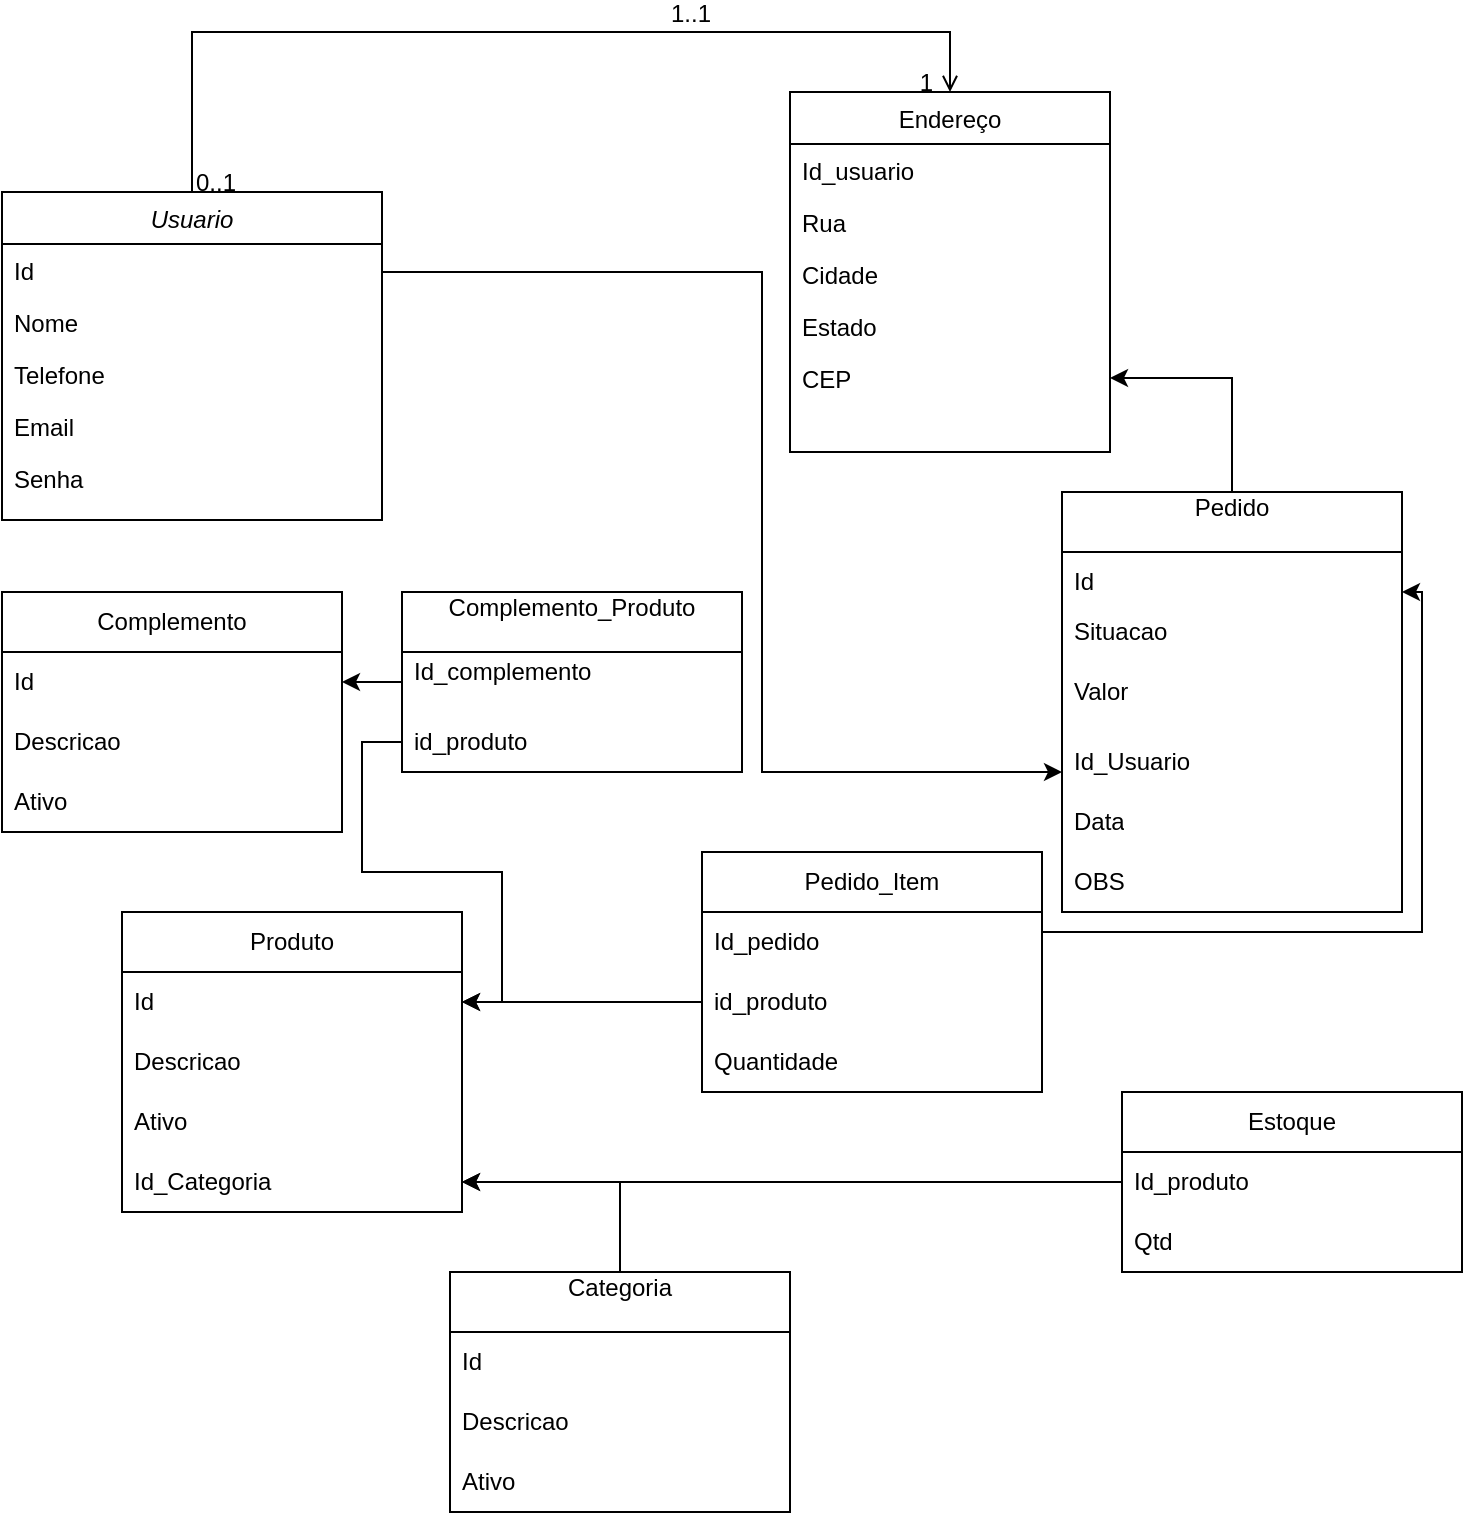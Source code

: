 <mxfile version="24.7.16">
  <diagram id="C5RBs43oDa-KdzZeNtuy" name="Page-1">
    <mxGraphModel dx="1678" dy="879" grid="1" gridSize="10" guides="1" tooltips="1" connect="1" arrows="1" fold="1" page="1" pageScale="1" pageWidth="827" pageHeight="1169" math="0" shadow="0">
      <root>
        <mxCell id="WIyWlLk6GJQsqaUBKTNV-0" />
        <mxCell id="WIyWlLk6GJQsqaUBKTNV-1" parent="WIyWlLk6GJQsqaUBKTNV-0" />
        <mxCell id="zkfFHV4jXpPFQw0GAbJ--0" value="Usuario" style="swimlane;fontStyle=2;align=center;verticalAlign=top;childLayout=stackLayout;horizontal=1;startSize=26;horizontalStack=0;resizeParent=1;resizeLast=0;collapsible=1;marginBottom=0;rounded=0;shadow=0;strokeWidth=1;" parent="WIyWlLk6GJQsqaUBKTNV-1" vertex="1">
          <mxGeometry x="20" y="260" width="190" height="164" as="geometry">
            <mxRectangle x="230" y="140" width="160" height="26" as="alternateBounds" />
          </mxGeometry>
        </mxCell>
        <mxCell id="Dvmv3n_gKmT0GNn8VjoT-4" value="Id" style="text;align=left;verticalAlign=top;spacingLeft=4;spacingRight=4;overflow=hidden;rotatable=0;points=[[0,0.5],[1,0.5]];portConstraint=eastwest;rounded=0;shadow=0;html=0;" vertex="1" parent="zkfFHV4jXpPFQw0GAbJ--0">
          <mxGeometry y="26" width="190" height="26" as="geometry" />
        </mxCell>
        <mxCell id="zkfFHV4jXpPFQw0GAbJ--1" value="Nome" style="text;align=left;verticalAlign=top;spacingLeft=4;spacingRight=4;overflow=hidden;rotatable=0;points=[[0,0.5],[1,0.5]];portConstraint=eastwest;" parent="zkfFHV4jXpPFQw0GAbJ--0" vertex="1">
          <mxGeometry y="52" width="190" height="26" as="geometry" />
        </mxCell>
        <mxCell id="zkfFHV4jXpPFQw0GAbJ--2" value="Telefone" style="text;align=left;verticalAlign=top;spacingLeft=4;spacingRight=4;overflow=hidden;rotatable=0;points=[[0,0.5],[1,0.5]];portConstraint=eastwest;rounded=0;shadow=0;html=0;" parent="zkfFHV4jXpPFQw0GAbJ--0" vertex="1">
          <mxGeometry y="78" width="190" height="26" as="geometry" />
        </mxCell>
        <mxCell id="zkfFHV4jXpPFQw0GAbJ--3" value="Email &#xa;" style="text;align=left;verticalAlign=top;spacingLeft=4;spacingRight=4;overflow=hidden;rotatable=0;points=[[0,0.5],[1,0.5]];portConstraint=eastwest;rounded=0;shadow=0;html=0;" parent="zkfFHV4jXpPFQw0GAbJ--0" vertex="1">
          <mxGeometry y="104" width="190" height="26" as="geometry" />
        </mxCell>
        <mxCell id="Dvmv3n_gKmT0GNn8VjoT-44" value="Senha&#xa;" style="text;align=left;verticalAlign=top;spacingLeft=4;spacingRight=4;overflow=hidden;rotatable=0;points=[[0,0.5],[1,0.5]];portConstraint=eastwest;rounded=0;shadow=0;html=0;" vertex="1" parent="zkfFHV4jXpPFQw0GAbJ--0">
          <mxGeometry y="130" width="190" height="26" as="geometry" />
        </mxCell>
        <mxCell id="zkfFHV4jXpPFQw0GAbJ--17" value="Endereço&#xa;" style="swimlane;fontStyle=0;align=center;verticalAlign=top;childLayout=stackLayout;horizontal=1;startSize=26;horizontalStack=0;resizeParent=1;resizeLast=0;collapsible=1;marginBottom=0;rounded=0;shadow=0;strokeWidth=1;" parent="WIyWlLk6GJQsqaUBKTNV-1" vertex="1">
          <mxGeometry x="414" y="210" width="160" height="180" as="geometry">
            <mxRectangle x="550" y="140" width="160" height="26" as="alternateBounds" />
          </mxGeometry>
        </mxCell>
        <mxCell id="Dvmv3n_gKmT0GNn8VjoT-9" value="Id_usuario&#xa;" style="text;align=left;verticalAlign=top;spacingLeft=4;spacingRight=4;overflow=hidden;rotatable=0;points=[[0,0.5],[1,0.5]];portConstraint=eastwest;rounded=0;shadow=0;html=0;" vertex="1" parent="zkfFHV4jXpPFQw0GAbJ--17">
          <mxGeometry y="26" width="160" height="26" as="geometry" />
        </mxCell>
        <mxCell id="zkfFHV4jXpPFQw0GAbJ--18" value="Rua" style="text;align=left;verticalAlign=top;spacingLeft=4;spacingRight=4;overflow=hidden;rotatable=0;points=[[0,0.5],[1,0.5]];portConstraint=eastwest;" parent="zkfFHV4jXpPFQw0GAbJ--17" vertex="1">
          <mxGeometry y="52" width="160" height="26" as="geometry" />
        </mxCell>
        <mxCell id="zkfFHV4jXpPFQw0GAbJ--19" value="Cidade" style="text;align=left;verticalAlign=top;spacingLeft=4;spacingRight=4;overflow=hidden;rotatable=0;points=[[0,0.5],[1,0.5]];portConstraint=eastwest;rounded=0;shadow=0;html=0;" parent="zkfFHV4jXpPFQw0GAbJ--17" vertex="1">
          <mxGeometry y="78" width="160" height="26" as="geometry" />
        </mxCell>
        <mxCell id="zkfFHV4jXpPFQw0GAbJ--20" value="Estado&#xa;" style="text;align=left;verticalAlign=top;spacingLeft=4;spacingRight=4;overflow=hidden;rotatable=0;points=[[0,0.5],[1,0.5]];portConstraint=eastwest;rounded=0;shadow=0;html=0;" parent="zkfFHV4jXpPFQw0GAbJ--17" vertex="1">
          <mxGeometry y="104" width="160" height="26" as="geometry" />
        </mxCell>
        <mxCell id="zkfFHV4jXpPFQw0GAbJ--21" value="CEP&#xa;" style="text;align=left;verticalAlign=top;spacingLeft=4;spacingRight=4;overflow=hidden;rotatable=0;points=[[0,0.5],[1,0.5]];portConstraint=eastwest;rounded=0;shadow=0;html=0;" parent="zkfFHV4jXpPFQw0GAbJ--17" vertex="1">
          <mxGeometry y="130" width="160" height="26" as="geometry" />
        </mxCell>
        <mxCell id="zkfFHV4jXpPFQw0GAbJ--26" value="" style="endArrow=open;shadow=0;strokeWidth=1;rounded=0;curved=0;endFill=1;edgeStyle=elbowEdgeStyle;elbow=vertical;" parent="WIyWlLk6GJQsqaUBKTNV-1" source="zkfFHV4jXpPFQw0GAbJ--0" target="zkfFHV4jXpPFQw0GAbJ--17" edge="1">
          <mxGeometry x="0.5" y="41" relative="1" as="geometry">
            <mxPoint x="380" y="192" as="sourcePoint" />
            <mxPoint x="540" y="192" as="targetPoint" />
            <mxPoint x="-40" y="32" as="offset" />
            <Array as="points">
              <mxPoint x="300" y="180" />
            </Array>
          </mxGeometry>
        </mxCell>
        <mxCell id="zkfFHV4jXpPFQw0GAbJ--27" value="0..1" style="resizable=0;align=left;verticalAlign=bottom;labelBackgroundColor=none;fontSize=12;" parent="zkfFHV4jXpPFQw0GAbJ--26" connectable="0" vertex="1">
          <mxGeometry x="-1" relative="1" as="geometry">
            <mxPoint y="4" as="offset" />
          </mxGeometry>
        </mxCell>
        <mxCell id="zkfFHV4jXpPFQw0GAbJ--28" value="1" style="resizable=0;align=right;verticalAlign=bottom;labelBackgroundColor=none;fontSize=12;" parent="zkfFHV4jXpPFQw0GAbJ--26" connectable="0" vertex="1">
          <mxGeometry x="1" relative="1" as="geometry">
            <mxPoint x="-7" y="4" as="offset" />
          </mxGeometry>
        </mxCell>
        <mxCell id="zkfFHV4jXpPFQw0GAbJ--29" value="1..1" style="text;html=1;resizable=0;points=[];;align=center;verticalAlign=middle;labelBackgroundColor=none;rounded=0;shadow=0;strokeWidth=1;fontSize=12;" parent="zkfFHV4jXpPFQw0GAbJ--26" vertex="1" connectable="0">
          <mxGeometry x="0.5" y="49" relative="1" as="geometry">
            <mxPoint x="-38" y="40" as="offset" />
          </mxGeometry>
        </mxCell>
        <mxCell id="Dvmv3n_gKmT0GNn8VjoT-5" value="Produto" style="swimlane;fontStyle=0;childLayout=stackLayout;horizontal=1;startSize=30;horizontalStack=0;resizeParent=1;resizeParentMax=0;resizeLast=0;collapsible=1;marginBottom=0;whiteSpace=wrap;html=1;" vertex="1" parent="WIyWlLk6GJQsqaUBKTNV-1">
          <mxGeometry x="80" y="620" width="170" height="150" as="geometry">
            <mxRectangle x="130" y="240" width="80" height="30" as="alternateBounds" />
          </mxGeometry>
        </mxCell>
        <mxCell id="Dvmv3n_gKmT0GNn8VjoT-17" value="Id" style="text;strokeColor=none;fillColor=none;align=left;verticalAlign=middle;spacingLeft=4;spacingRight=4;overflow=hidden;points=[[0,0.5],[1,0.5]];portConstraint=eastwest;rotatable=0;whiteSpace=wrap;html=1;" vertex="1" parent="Dvmv3n_gKmT0GNn8VjoT-5">
          <mxGeometry y="30" width="170" height="30" as="geometry" />
        </mxCell>
        <mxCell id="Dvmv3n_gKmT0GNn8VjoT-6" value="Descricao" style="text;strokeColor=none;fillColor=none;align=left;verticalAlign=middle;spacingLeft=4;spacingRight=4;overflow=hidden;points=[[0,0.5],[1,0.5]];portConstraint=eastwest;rotatable=0;whiteSpace=wrap;html=1;" vertex="1" parent="Dvmv3n_gKmT0GNn8VjoT-5">
          <mxGeometry y="60" width="170" height="30" as="geometry" />
        </mxCell>
        <mxCell id="Dvmv3n_gKmT0GNn8VjoT-19" value="Ativo" style="text;strokeColor=none;fillColor=none;align=left;verticalAlign=middle;spacingLeft=4;spacingRight=4;overflow=hidden;points=[[0,0.5],[1,0.5]];portConstraint=eastwest;rotatable=0;whiteSpace=wrap;html=1;" vertex="1" parent="Dvmv3n_gKmT0GNn8VjoT-5">
          <mxGeometry y="90" width="170" height="30" as="geometry" />
        </mxCell>
        <mxCell id="Dvmv3n_gKmT0GNn8VjoT-18" value="Id_Categoria" style="text;strokeColor=none;fillColor=none;align=left;verticalAlign=middle;spacingLeft=4;spacingRight=4;overflow=hidden;points=[[0,0.5],[1,0.5]];portConstraint=eastwest;rotatable=0;whiteSpace=wrap;html=1;" vertex="1" parent="Dvmv3n_gKmT0GNn8VjoT-5">
          <mxGeometry y="120" width="170" height="30" as="geometry" />
        </mxCell>
        <mxCell id="Dvmv3n_gKmT0GNn8VjoT-36" value="" style="edgeStyle=orthogonalEdgeStyle;rounded=0;orthogonalLoop=1;jettySize=auto;html=1;" edge="1" parent="WIyWlLk6GJQsqaUBKTNV-1" source="Dvmv3n_gKmT0GNn8VjoT-20" target="Dvmv3n_gKmT0GNn8VjoT-18">
          <mxGeometry relative="1" as="geometry" />
        </mxCell>
        <mxCell id="Dvmv3n_gKmT0GNn8VjoT-20" value="Categoria&lt;div&gt;&lt;br&gt;&lt;/div&gt;" style="swimlane;fontStyle=0;childLayout=stackLayout;horizontal=1;startSize=30;horizontalStack=0;resizeParent=1;resizeParentMax=0;resizeLast=0;collapsible=1;marginBottom=0;whiteSpace=wrap;html=1;" vertex="1" parent="WIyWlLk6GJQsqaUBKTNV-1">
          <mxGeometry x="244" y="800" width="170" height="120" as="geometry">
            <mxRectangle x="130" y="240" width="80" height="30" as="alternateBounds" />
          </mxGeometry>
        </mxCell>
        <mxCell id="Dvmv3n_gKmT0GNn8VjoT-21" value="Id" style="text;strokeColor=none;fillColor=none;align=left;verticalAlign=middle;spacingLeft=4;spacingRight=4;overflow=hidden;points=[[0,0.5],[1,0.5]];portConstraint=eastwest;rotatable=0;whiteSpace=wrap;html=1;" vertex="1" parent="Dvmv3n_gKmT0GNn8VjoT-20">
          <mxGeometry y="30" width="170" height="30" as="geometry" />
        </mxCell>
        <mxCell id="Dvmv3n_gKmT0GNn8VjoT-22" value="Descricao" style="text;strokeColor=none;fillColor=none;align=left;verticalAlign=middle;spacingLeft=4;spacingRight=4;overflow=hidden;points=[[0,0.5],[1,0.5]];portConstraint=eastwest;rotatable=0;whiteSpace=wrap;html=1;" vertex="1" parent="Dvmv3n_gKmT0GNn8VjoT-20">
          <mxGeometry y="60" width="170" height="30" as="geometry" />
        </mxCell>
        <mxCell id="Dvmv3n_gKmT0GNn8VjoT-23" value="Ativo" style="text;strokeColor=none;fillColor=none;align=left;verticalAlign=middle;spacingLeft=4;spacingRight=4;overflow=hidden;points=[[0,0.5],[1,0.5]];portConstraint=eastwest;rotatable=0;whiteSpace=wrap;html=1;" vertex="1" parent="Dvmv3n_gKmT0GNn8VjoT-20">
          <mxGeometry y="90" width="170" height="30" as="geometry" />
        </mxCell>
        <mxCell id="Dvmv3n_gKmT0GNn8VjoT-35" value="" style="edgeStyle=orthogonalEdgeStyle;rounded=0;orthogonalLoop=1;jettySize=auto;html=1;" edge="1" parent="WIyWlLk6GJQsqaUBKTNV-1" source="Dvmv3n_gKmT0GNn8VjoT-25" target="Dvmv3n_gKmT0GNn8VjoT-18">
          <mxGeometry relative="1" as="geometry" />
        </mxCell>
        <mxCell id="Dvmv3n_gKmT0GNn8VjoT-25" value="Estoque" style="swimlane;fontStyle=0;childLayout=stackLayout;horizontal=1;startSize=30;horizontalStack=0;resizeParent=1;resizeParentMax=0;resizeLast=0;collapsible=1;marginBottom=0;whiteSpace=wrap;html=1;" vertex="1" parent="WIyWlLk6GJQsqaUBKTNV-1">
          <mxGeometry x="580" y="710" width="170" height="90" as="geometry">
            <mxRectangle x="130" y="240" width="80" height="30" as="alternateBounds" />
          </mxGeometry>
        </mxCell>
        <mxCell id="Dvmv3n_gKmT0GNn8VjoT-27" value="Id_produto" style="text;strokeColor=none;fillColor=none;align=left;verticalAlign=middle;spacingLeft=4;spacingRight=4;overflow=hidden;points=[[0,0.5],[1,0.5]];portConstraint=eastwest;rotatable=0;whiteSpace=wrap;html=1;" vertex="1" parent="Dvmv3n_gKmT0GNn8VjoT-25">
          <mxGeometry y="30" width="170" height="30" as="geometry" />
        </mxCell>
        <mxCell id="Dvmv3n_gKmT0GNn8VjoT-28" value="Qtd" style="text;strokeColor=none;fillColor=none;align=left;verticalAlign=middle;spacingLeft=4;spacingRight=4;overflow=hidden;points=[[0,0.5],[1,0.5]];portConstraint=eastwest;rotatable=0;whiteSpace=wrap;html=1;" vertex="1" parent="Dvmv3n_gKmT0GNn8VjoT-25">
          <mxGeometry y="60" width="170" height="30" as="geometry" />
        </mxCell>
        <mxCell id="Dvmv3n_gKmT0GNn8VjoT-64" value="" style="edgeStyle=orthogonalEdgeStyle;rounded=0;orthogonalLoop=1;jettySize=auto;html=1;" edge="1" parent="WIyWlLk6GJQsqaUBKTNV-1" source="Dvmv3n_gKmT0GNn8VjoT-37" target="zkfFHV4jXpPFQw0GAbJ--21">
          <mxGeometry relative="1" as="geometry" />
        </mxCell>
        <mxCell id="Dvmv3n_gKmT0GNn8VjoT-37" value="Pedido&lt;div&gt;&lt;br&gt;&lt;/div&gt;" style="swimlane;fontStyle=0;childLayout=stackLayout;horizontal=1;startSize=30;horizontalStack=0;resizeParent=1;resizeParentMax=0;resizeLast=0;collapsible=1;marginBottom=0;whiteSpace=wrap;html=1;" vertex="1" parent="WIyWlLk6GJQsqaUBKTNV-1">
          <mxGeometry x="550" y="410" width="170" height="210" as="geometry">
            <mxRectangle x="130" y="240" width="80" height="30" as="alternateBounds" />
          </mxGeometry>
        </mxCell>
        <mxCell id="Dvmv3n_gKmT0GNn8VjoT-38" value="Id" style="text;strokeColor=none;fillColor=none;align=left;verticalAlign=middle;spacingLeft=4;spacingRight=4;overflow=hidden;points=[[0,0.5],[1,0.5]];portConstraint=eastwest;rotatable=0;whiteSpace=wrap;html=1;" vertex="1" parent="Dvmv3n_gKmT0GNn8VjoT-37">
          <mxGeometry y="30" width="170" height="30" as="geometry" />
        </mxCell>
        <mxCell id="Dvmv3n_gKmT0GNn8VjoT-39" value="Situacao&lt;div&gt;&lt;br&gt;&lt;/div&gt;" style="text;strokeColor=none;fillColor=none;align=left;verticalAlign=middle;spacingLeft=4;spacingRight=4;overflow=hidden;points=[[0,0.5],[1,0.5]];portConstraint=eastwest;rotatable=0;whiteSpace=wrap;html=1;" vertex="1" parent="Dvmv3n_gKmT0GNn8VjoT-37">
          <mxGeometry y="60" width="170" height="30" as="geometry" />
        </mxCell>
        <mxCell id="Dvmv3n_gKmT0GNn8VjoT-40" value="Valor&lt;div&gt;&lt;br&gt;&lt;/div&gt;" style="text;strokeColor=none;fillColor=none;align=left;verticalAlign=middle;spacingLeft=4;spacingRight=4;overflow=hidden;points=[[0,0.5],[1,0.5]];portConstraint=eastwest;rotatable=0;whiteSpace=wrap;html=1;" vertex="1" parent="Dvmv3n_gKmT0GNn8VjoT-37">
          <mxGeometry y="90" width="170" height="30" as="geometry" />
        </mxCell>
        <mxCell id="Dvmv3n_gKmT0GNn8VjoT-41" value="Id_Usuario" style="text;strokeColor=none;fillColor=none;align=left;verticalAlign=middle;spacingLeft=4;spacingRight=4;overflow=hidden;points=[[0,0.5],[1,0.5]];portConstraint=eastwest;rotatable=0;whiteSpace=wrap;html=1;" vertex="1" parent="Dvmv3n_gKmT0GNn8VjoT-37">
          <mxGeometry y="120" width="170" height="30" as="geometry" />
        </mxCell>
        <mxCell id="Dvmv3n_gKmT0GNn8VjoT-45" value="Data" style="text;strokeColor=none;fillColor=none;align=left;verticalAlign=middle;spacingLeft=4;spacingRight=4;overflow=hidden;points=[[0,0.5],[1,0.5]];portConstraint=eastwest;rotatable=0;whiteSpace=wrap;html=1;" vertex="1" parent="Dvmv3n_gKmT0GNn8VjoT-37">
          <mxGeometry y="150" width="170" height="30" as="geometry" />
        </mxCell>
        <mxCell id="Dvmv3n_gKmT0GNn8VjoT-56" value="OBS" style="text;strokeColor=none;fillColor=none;align=left;verticalAlign=middle;spacingLeft=4;spacingRight=4;overflow=hidden;points=[[0,0.5],[1,0.5]];portConstraint=eastwest;rotatable=0;whiteSpace=wrap;html=1;" vertex="1" parent="Dvmv3n_gKmT0GNn8VjoT-37">
          <mxGeometry y="180" width="170" height="30" as="geometry" />
        </mxCell>
        <mxCell id="Dvmv3n_gKmT0GNn8VjoT-47" value="&lt;div&gt;Pedido_Item&lt;/div&gt;" style="swimlane;fontStyle=0;childLayout=stackLayout;horizontal=1;startSize=30;horizontalStack=0;resizeParent=1;resizeParentMax=0;resizeLast=0;collapsible=1;marginBottom=0;whiteSpace=wrap;html=1;" vertex="1" parent="WIyWlLk6GJQsqaUBKTNV-1">
          <mxGeometry x="370" y="590" width="170" height="120" as="geometry">
            <mxRectangle x="130" y="240" width="80" height="30" as="alternateBounds" />
          </mxGeometry>
        </mxCell>
        <mxCell id="Dvmv3n_gKmT0GNn8VjoT-51" value="Id_pedido" style="text;strokeColor=none;fillColor=none;align=left;verticalAlign=middle;spacingLeft=4;spacingRight=4;overflow=hidden;points=[[0,0.5],[1,0.5]];portConstraint=eastwest;rotatable=0;whiteSpace=wrap;html=1;" vertex="1" parent="Dvmv3n_gKmT0GNn8VjoT-47">
          <mxGeometry y="30" width="170" height="30" as="geometry" />
        </mxCell>
        <mxCell id="Dvmv3n_gKmT0GNn8VjoT-53" value="id_produto" style="text;strokeColor=none;fillColor=none;align=left;verticalAlign=middle;spacingLeft=4;spacingRight=4;overflow=hidden;points=[[0,0.5],[1,0.5]];portConstraint=eastwest;rotatable=0;whiteSpace=wrap;html=1;" vertex="1" parent="Dvmv3n_gKmT0GNn8VjoT-47">
          <mxGeometry y="60" width="170" height="30" as="geometry" />
        </mxCell>
        <mxCell id="Dvmv3n_gKmT0GNn8VjoT-52" value="Quantidade" style="text;strokeColor=none;fillColor=none;align=left;verticalAlign=middle;spacingLeft=4;spacingRight=4;overflow=hidden;points=[[0,0.5],[1,0.5]];portConstraint=eastwest;rotatable=0;whiteSpace=wrap;html=1;" vertex="1" parent="Dvmv3n_gKmT0GNn8VjoT-47">
          <mxGeometry y="90" width="170" height="30" as="geometry" />
        </mxCell>
        <mxCell id="Dvmv3n_gKmT0GNn8VjoT-55" style="edgeStyle=orthogonalEdgeStyle;rounded=0;orthogonalLoop=1;jettySize=auto;html=1;" edge="1" parent="WIyWlLk6GJQsqaUBKTNV-1" source="Dvmv3n_gKmT0GNn8VjoT-53" target="Dvmv3n_gKmT0GNn8VjoT-17">
          <mxGeometry relative="1" as="geometry" />
        </mxCell>
        <mxCell id="Dvmv3n_gKmT0GNn8VjoT-57" value="Complemento" style="swimlane;fontStyle=0;childLayout=stackLayout;horizontal=1;startSize=30;horizontalStack=0;resizeParent=1;resizeParentMax=0;resizeLast=0;collapsible=1;marginBottom=0;whiteSpace=wrap;html=1;" vertex="1" parent="WIyWlLk6GJQsqaUBKTNV-1">
          <mxGeometry x="20" y="460" width="170" height="120" as="geometry">
            <mxRectangle x="130" y="240" width="80" height="30" as="alternateBounds" />
          </mxGeometry>
        </mxCell>
        <mxCell id="Dvmv3n_gKmT0GNn8VjoT-70" value="Id" style="text;strokeColor=none;fillColor=none;align=left;verticalAlign=middle;spacingLeft=4;spacingRight=4;overflow=hidden;points=[[0,0.5],[1,0.5]];portConstraint=eastwest;rotatable=0;whiteSpace=wrap;html=1;" vertex="1" parent="Dvmv3n_gKmT0GNn8VjoT-57">
          <mxGeometry y="30" width="170" height="30" as="geometry" />
        </mxCell>
        <mxCell id="Dvmv3n_gKmT0GNn8VjoT-59" value="Descricao" style="text;strokeColor=none;fillColor=none;align=left;verticalAlign=middle;spacingLeft=4;spacingRight=4;overflow=hidden;points=[[0,0.5],[1,0.5]];portConstraint=eastwest;rotatable=0;whiteSpace=wrap;html=1;" vertex="1" parent="Dvmv3n_gKmT0GNn8VjoT-57">
          <mxGeometry y="60" width="170" height="30" as="geometry" />
        </mxCell>
        <mxCell id="Dvmv3n_gKmT0GNn8VjoT-60" value="Ativo" style="text;strokeColor=none;fillColor=none;align=left;verticalAlign=middle;spacingLeft=4;spacingRight=4;overflow=hidden;points=[[0,0.5],[1,0.5]];portConstraint=eastwest;rotatable=0;whiteSpace=wrap;html=1;" vertex="1" parent="Dvmv3n_gKmT0GNn8VjoT-57">
          <mxGeometry y="90" width="170" height="30" as="geometry" />
        </mxCell>
        <mxCell id="Dvmv3n_gKmT0GNn8VjoT-65" style="edgeStyle=orthogonalEdgeStyle;rounded=0;orthogonalLoop=1;jettySize=auto;html=1;" edge="1" parent="WIyWlLk6GJQsqaUBKTNV-1" source="Dvmv3n_gKmT0GNn8VjoT-4" target="Dvmv3n_gKmT0GNn8VjoT-41">
          <mxGeometry relative="1" as="geometry">
            <Array as="points">
              <mxPoint x="400" y="300" />
              <mxPoint x="400" y="550" />
            </Array>
          </mxGeometry>
        </mxCell>
        <mxCell id="Dvmv3n_gKmT0GNn8VjoT-66" style="edgeStyle=orthogonalEdgeStyle;rounded=0;orthogonalLoop=1;jettySize=auto;html=1;" edge="1" parent="WIyWlLk6GJQsqaUBKTNV-1" source="Dvmv3n_gKmT0GNn8VjoT-51" target="Dvmv3n_gKmT0GNn8VjoT-38">
          <mxGeometry relative="1" as="geometry">
            <Array as="points">
              <mxPoint x="730" y="630" />
              <mxPoint x="730" y="460" />
            </Array>
          </mxGeometry>
        </mxCell>
        <mxCell id="Dvmv3n_gKmT0GNn8VjoT-71" value="&lt;div&gt;Complemento_Produto&lt;/div&gt;&lt;div&gt;&lt;br&gt;&lt;/div&gt;" style="swimlane;fontStyle=0;childLayout=stackLayout;horizontal=1;startSize=30;horizontalStack=0;resizeParent=1;resizeParentMax=0;resizeLast=0;collapsible=1;marginBottom=0;whiteSpace=wrap;html=1;" vertex="1" parent="WIyWlLk6GJQsqaUBKTNV-1">
          <mxGeometry x="220" y="460" width="170" height="90" as="geometry">
            <mxRectangle x="130" y="240" width="80" height="30" as="alternateBounds" />
          </mxGeometry>
        </mxCell>
        <mxCell id="Dvmv3n_gKmT0GNn8VjoT-72" value="Id_complemento&lt;div&gt;&lt;br&gt;&lt;/div&gt;" style="text;strokeColor=none;fillColor=none;align=left;verticalAlign=middle;spacingLeft=4;spacingRight=4;overflow=hidden;points=[[0,0.5],[1,0.5]];portConstraint=eastwest;rotatable=0;whiteSpace=wrap;html=1;" vertex="1" parent="Dvmv3n_gKmT0GNn8VjoT-71">
          <mxGeometry y="30" width="170" height="30" as="geometry" />
        </mxCell>
        <mxCell id="Dvmv3n_gKmT0GNn8VjoT-73" value="id_produto" style="text;strokeColor=none;fillColor=none;align=left;verticalAlign=middle;spacingLeft=4;spacingRight=4;overflow=hidden;points=[[0,0.5],[1,0.5]];portConstraint=eastwest;rotatable=0;whiteSpace=wrap;html=1;" vertex="1" parent="Dvmv3n_gKmT0GNn8VjoT-71">
          <mxGeometry y="60" width="170" height="30" as="geometry" />
        </mxCell>
        <mxCell id="Dvmv3n_gKmT0GNn8VjoT-75" style="edgeStyle=orthogonalEdgeStyle;rounded=0;orthogonalLoop=1;jettySize=auto;html=1;" edge="1" parent="WIyWlLk6GJQsqaUBKTNV-1" source="Dvmv3n_gKmT0GNn8VjoT-72" target="Dvmv3n_gKmT0GNn8VjoT-70">
          <mxGeometry relative="1" as="geometry" />
        </mxCell>
        <mxCell id="Dvmv3n_gKmT0GNn8VjoT-76" style="edgeStyle=orthogonalEdgeStyle;rounded=0;orthogonalLoop=1;jettySize=auto;html=1;" edge="1" parent="WIyWlLk6GJQsqaUBKTNV-1" source="Dvmv3n_gKmT0GNn8VjoT-73" target="Dvmv3n_gKmT0GNn8VjoT-17">
          <mxGeometry relative="1" as="geometry" />
        </mxCell>
      </root>
    </mxGraphModel>
  </diagram>
</mxfile>
